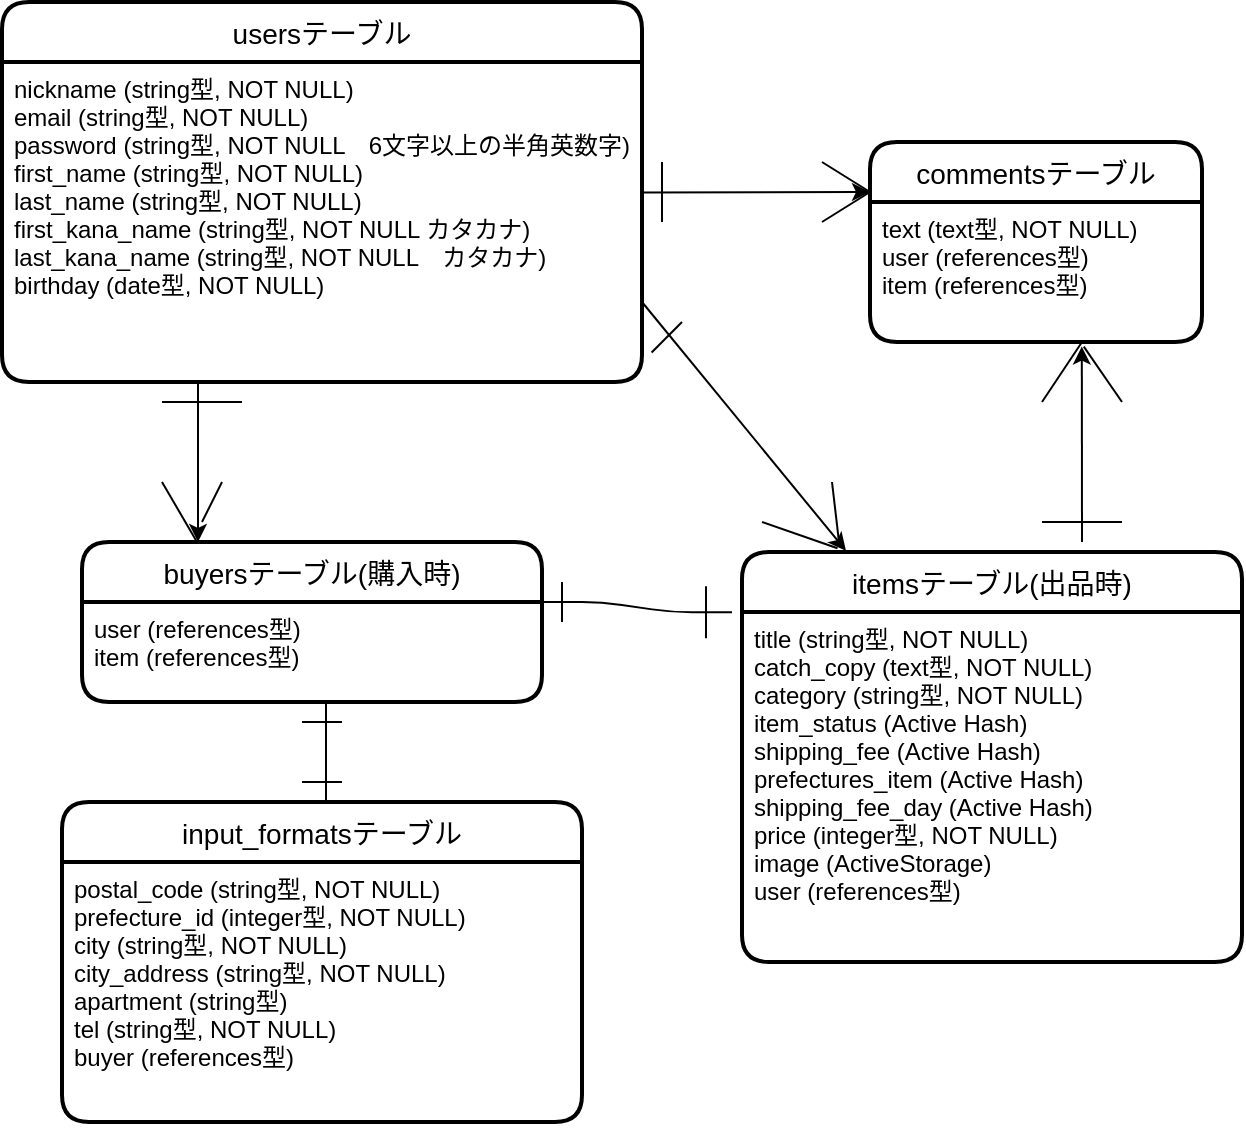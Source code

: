<mxfile version="13.6.5">
    <diagram id="F_J2YGQ-vtDL_Kj1OIUB" name="ページ1">
        <mxGraphModel dx="4271" dy="5077" grid="1" gridSize="10" guides="1" tooltips="1" connect="1" arrows="1" fold="1" page="1" pageScale="1" pageWidth="827" pageHeight="1169" math="0" shadow="0">
            <root>
                <mxCell id="0"/>
                <mxCell id="1" parent="0"/>
                <mxCell id="2" value="usersテーブル" style="swimlane;childLayout=stackLayout;horizontal=1;startSize=30;horizontalStack=0;rounded=1;fontSize=14;fontStyle=0;strokeWidth=2;resizeParent=0;resizeLast=1;shadow=0;dashed=0;align=center;" parent="1" vertex="1">
                    <mxGeometry x="-4100" y="-4640" width="320" height="190" as="geometry"/>
                </mxCell>
                <mxCell id="3" value="nickname (string型, NOT NULL)&#10;email (string型, NOT NULL)&#10;password (string型, NOT NULL　6文字以上の半角英数字)&#10;first_name (string型, NOT NULL)&#10;last_name (string型, NOT NULL)&#10;first_kana_name (string型, NOT NULL カタカナ)&#10;last_kana_name (string型, NOT NULL　カタカナ)&#10;birthday (date型, NOT NULL)" style="align=left;strokeColor=none;fillColor=none;spacingLeft=4;fontSize=12;verticalAlign=top;resizable=0;rotatable=0;part=1;" parent="2" vertex="1">
                    <mxGeometry y="30" width="320" height="160" as="geometry"/>
                </mxCell>
                <mxCell id="11" value="buyersテーブル(購入時)" style="swimlane;childLayout=stackLayout;horizontal=1;startSize=30;horizontalStack=0;rounded=1;fontSize=14;fontStyle=0;strokeWidth=2;resizeParent=0;resizeLast=1;shadow=0;dashed=0;align=center;" parent="1" vertex="1">
                    <mxGeometry x="-4060" y="-4370" width="230" height="80" as="geometry"/>
                </mxCell>
                <mxCell id="12" value="user (references型)&#10;item (references型)" style="align=left;strokeColor=none;fillColor=none;spacingLeft=4;fontSize=12;verticalAlign=top;resizable=0;rotatable=0;part=1;" parent="11" vertex="1">
                    <mxGeometry y="30" width="230" height="50" as="geometry"/>
                </mxCell>
                <mxCell id="13" style="edgeStyle=orthogonalEdgeStyle;rounded=0;orthogonalLoop=1;jettySize=auto;html=1;exitX=0.5;exitY=1;exitDx=0;exitDy=0;" parent="11" source="12" target="12" edge="1">
                    <mxGeometry relative="1" as="geometry"/>
                </mxCell>
                <mxCell id="16" style="edgeStyle=orthogonalEdgeStyle;rounded=0;orthogonalLoop=1;jettySize=auto;html=1;" parent="11" edge="1">
                    <mxGeometry relative="1" as="geometry">
                        <mxPoint x="115" y="30" as="targetPoint"/>
                        <mxPoint x="115" y="30" as="sourcePoint"/>
                    </mxGeometry>
                </mxCell>
                <mxCell id="4" value="itemsテーブル(出品時)" style="swimlane;childLayout=stackLayout;horizontal=1;startSize=30;horizontalStack=0;rounded=1;fontSize=14;fontStyle=0;strokeWidth=2;resizeParent=0;resizeLast=1;shadow=0;dashed=0;align=center;" parent="1" vertex="1">
                    <mxGeometry x="-3730" y="-4365" width="250" height="205" as="geometry"/>
                </mxCell>
                <mxCell id="5" value="title (string型, NOT NULL)&#10;catch_copy (text型, NOT NULL)&#10;category (string型, NOT NULL)&#10;item_status (Active Hash)&#10;shipping_fee (Active Hash)&#10;prefectures_item (Active Hash)&#10;shipping_fee_day (Active Hash)&#10;price (integer型, NOT NULL)&#10;image (ActiveStorage)&#10;user (references型)" style="align=left;strokeColor=none;fillColor=none;spacingLeft=4;fontSize=12;verticalAlign=top;resizable=0;rotatable=0;part=1;" parent="4" vertex="1">
                    <mxGeometry y="30" width="250" height="175" as="geometry"/>
                </mxCell>
                <mxCell id="9" style="edgeStyle=orthogonalEdgeStyle;rounded=0;orthogonalLoop=1;jettySize=auto;html=1;exitX=0.5;exitY=1;exitDx=0;exitDy=0;" parent="4" source="5" target="5" edge="1">
                    <mxGeometry relative="1" as="geometry"/>
                </mxCell>
                <mxCell id="7" value="commentsテーブル" style="swimlane;childLayout=stackLayout;horizontal=1;startSize=30;horizontalStack=0;rounded=1;fontSize=14;fontStyle=0;strokeWidth=2;resizeParent=0;resizeLast=1;shadow=0;dashed=0;align=center;" parent="1" vertex="1">
                    <mxGeometry x="-3666" y="-4570" width="166" height="100" as="geometry"/>
                </mxCell>
                <mxCell id="8" value="text (text型, NOT NULL)&#10;user (references型)&#10;item (references型)" style="align=left;strokeColor=none;fillColor=none;spacingLeft=4;fontSize=12;verticalAlign=top;resizable=0;rotatable=0;part=1;" parent="7" vertex="1">
                    <mxGeometry y="30" width="166" height="70" as="geometry"/>
                </mxCell>
                <mxCell id="31" value="" style="endArrow=classic;html=1;entryX=0.208;entryY=-0.003;entryDx=0;entryDy=0;entryPerimeter=0;exitX=1;exitY=0.75;exitDx=0;exitDy=0;" parent="1" source="3" target="4" edge="1">
                    <mxGeometry width="50" height="50" relative="1" as="geometry">
                        <mxPoint x="-3670" y="-4557" as="sourcePoint"/>
                        <mxPoint x="-3780" y="-4460" as="targetPoint"/>
                    </mxGeometry>
                </mxCell>
                <mxCell id="32" value="" style="endArrow=none;html=1;exitX=0.25;exitY=0;exitDx=0;exitDy=0;" parent="1" source="11" edge="1">
                    <mxGeometry width="50" height="50" relative="1" as="geometry">
                        <mxPoint x="-4000" y="-4380" as="sourcePoint"/>
                        <mxPoint x="-4020" y="-4400" as="targetPoint"/>
                    </mxGeometry>
                </mxCell>
                <mxCell id="33" value="" style="endArrow=none;html=1;" parent="1" edge="1">
                    <mxGeometry width="50" height="50" relative="1" as="geometry">
                        <mxPoint x="-3990" y="-4400" as="sourcePoint"/>
                        <mxPoint x="-4000" y="-4380" as="targetPoint"/>
                    </mxGeometry>
                </mxCell>
                <mxCell id="34" value="" style="endArrow=none;html=1;" parent="1" edge="1">
                    <mxGeometry width="50" height="50" relative="1" as="geometry">
                        <mxPoint x="-4020" y="-4440" as="sourcePoint"/>
                        <mxPoint x="-3980" y="-4440" as="targetPoint"/>
                    </mxGeometry>
                </mxCell>
                <mxCell id="35" value="" style="endArrow=classic;html=1;" parent="1" edge="1">
                    <mxGeometry width="50" height="50" relative="1" as="geometry">
                        <mxPoint x="-4002" y="-4449" as="sourcePoint"/>
                        <mxPoint x="-4002" y="-4370" as="targetPoint"/>
                    </mxGeometry>
                </mxCell>
                <mxCell id="36" value="" style="endArrow=classic;html=1;entryX=0;entryY=0.25;entryDx=0;entryDy=0;exitX=0.999;exitY=0.408;exitDx=0;exitDy=0;exitPerimeter=0;" parent="1" source="3" target="7" edge="1">
                    <mxGeometry width="50" height="50" relative="1" as="geometry">
                        <mxPoint x="-3830" y="-4410" as="sourcePoint"/>
                        <mxPoint x="-3780" y="-4460" as="targetPoint"/>
                    </mxGeometry>
                </mxCell>
                <mxCell id="43" value="" style="endArrow=none;html=1;entryX=0.195;entryY=-0.014;entryDx=0;entryDy=0;entryPerimeter=0;" parent="1" target="4" edge="1">
                    <mxGeometry width="50" height="50" relative="1" as="geometry">
                        <mxPoint x="-3685" y="-4400" as="sourcePoint"/>
                        <mxPoint x="-3790" y="-4240" as="targetPoint"/>
                    </mxGeometry>
                </mxCell>
                <mxCell id="44" value="" style="endArrow=none;html=1;entryX=0.191;entryY=-0.009;entryDx=0;entryDy=0;entryPerimeter=0;" parent="1" target="4" edge="1">
                    <mxGeometry width="50" height="50" relative="1" as="geometry">
                        <mxPoint x="-3720" y="-4380" as="sourcePoint"/>
                        <mxPoint x="-3780" y="-4230" as="targetPoint"/>
                    </mxGeometry>
                </mxCell>
                <mxCell id="45" value="" style="endArrow=none;html=1;entryX=0.644;entryY=1.033;entryDx=0;entryDy=0;entryPerimeter=0;" parent="1" target="8" edge="1">
                    <mxGeometry width="50" height="50" relative="1" as="geometry">
                        <mxPoint x="-3540" y="-4440" as="sourcePoint"/>
                        <mxPoint x="-3770" y="-4220" as="targetPoint"/>
                    </mxGeometry>
                </mxCell>
                <mxCell id="46" value="" style="endArrow=none;html=1;" parent="1" edge="1">
                    <mxGeometry width="50" height="50" relative="1" as="geometry">
                        <mxPoint x="-3540" y="-4380" as="sourcePoint"/>
                        <mxPoint x="-3580" y="-4380" as="targetPoint"/>
                    </mxGeometry>
                </mxCell>
                <mxCell id="47" value="" style="endArrow=none;html=1;entryX=0;entryY=0.25;entryDx=0;entryDy=0;" parent="1" target="7" edge="1">
                    <mxGeometry width="50" height="50" relative="1" as="geometry">
                        <mxPoint x="-3690" y="-4560" as="sourcePoint"/>
                        <mxPoint x="-3750" y="-4200" as="targetPoint"/>
                    </mxGeometry>
                </mxCell>
                <mxCell id="48" value="" style="endArrow=none;html=1;entryX=0;entryY=0.25;entryDx=0;entryDy=0;" parent="1" target="7" edge="1">
                    <mxGeometry width="50" height="50" relative="1" as="geometry">
                        <mxPoint x="-3690" y="-4530" as="sourcePoint"/>
                        <mxPoint x="-3740" y="-4190" as="targetPoint"/>
                    </mxGeometry>
                </mxCell>
                <mxCell id="49" value="" style="endArrow=none;html=1;" parent="1" edge="1">
                    <mxGeometry width="50" height="50" relative="1" as="geometry">
                        <mxPoint x="-3770" y="-4530" as="sourcePoint"/>
                        <mxPoint x="-3770" y="-4560" as="targetPoint"/>
                    </mxGeometry>
                </mxCell>
                <mxCell id="50" value="" style="endArrow=none;html=1;exitX=1.015;exitY=0.908;exitDx=0;exitDy=0;exitPerimeter=0;" parent="1" source="3" edge="1">
                    <mxGeometry width="50" height="50" relative="1" as="geometry">
                        <mxPoint x="-3720" y="-4140" as="sourcePoint"/>
                        <mxPoint x="-3760" y="-4480" as="targetPoint"/>
                    </mxGeometry>
                </mxCell>
                <mxCell id="51" value="" style="endArrow=none;html=1;" parent="1" edge="1">
                    <mxGeometry width="50" height="50" relative="1" as="geometry">
                        <mxPoint x="-3560" y="-4470" as="sourcePoint"/>
                        <mxPoint x="-3580" y="-4440" as="targetPoint"/>
                    </mxGeometry>
                </mxCell>
                <mxCell id="52" value="" style="endArrow=classic;html=1;entryX=0.638;entryY=1.033;entryDx=0;entryDy=0;entryPerimeter=0;" parent="1" target="8" edge="1">
                    <mxGeometry width="50" height="50" relative="1" as="geometry">
                        <mxPoint x="-3560" y="-4370" as="sourcePoint"/>
                        <mxPoint x="-3780" y="-4460" as="targetPoint"/>
                    </mxGeometry>
                </mxCell>
                <mxCell id="53" value="input_formatsテーブル" style="swimlane;childLayout=stackLayout;horizontal=1;startSize=30;horizontalStack=0;rounded=1;fontSize=14;fontStyle=0;strokeWidth=2;resizeParent=0;resizeLast=1;shadow=0;dashed=0;align=center;" parent="1" vertex="1">
                    <mxGeometry x="-4070" y="-4240" width="260" height="160" as="geometry"/>
                </mxCell>
                <mxCell id="54" value="postal_code (string型, NOT NULL)&#10;prefecture_id (integer型, NOT NULL)&#10;city (string型, NOT NULL)&#10;city_address (string型, NOT NULL)&#10;apartment (string型)&#10;tel (string型, NOT NULL)&#10;buyer (references型)" style="align=left;strokeColor=none;fillColor=none;spacingLeft=4;fontSize=12;verticalAlign=top;resizable=0;rotatable=0;part=1;" parent="53" vertex="1">
                    <mxGeometry y="30" width="260" height="130" as="geometry"/>
                </mxCell>
                <mxCell id="55" style="edgeStyle=orthogonalEdgeStyle;rounded=0;orthogonalLoop=1;jettySize=auto;html=1;exitX=0.5;exitY=1;exitDx=0;exitDy=0;" parent="53" source="54" target="54" edge="1">
                    <mxGeometry relative="1" as="geometry"/>
                </mxCell>
                <mxCell id="56" style="edgeStyle=orthogonalEdgeStyle;rounded=0;orthogonalLoop=1;jettySize=auto;html=1;" parent="53" edge="1">
                    <mxGeometry relative="1" as="geometry">
                        <mxPoint x="115" y="30" as="targetPoint"/>
                        <mxPoint x="115" y="30" as="sourcePoint"/>
                    </mxGeometry>
                </mxCell>
                <mxCell id="59" value="" style="edgeStyle=entityRelationEdgeStyle;fontSize=12;html=1;endArrow=ERone;endFill=1;entryX=-0.02;entryY=0.147;entryDx=0;entryDy=0;entryPerimeter=0;exitX=1;exitY=0;exitDx=0;exitDy=0;endSize=24;startSize=16;" parent="1" source="12" target="4" edge="1">
                    <mxGeometry width="100" height="100" relative="1" as="geometry">
                        <mxPoint x="-3930" y="-4290" as="sourcePoint"/>
                        <mxPoint x="-3830" y="-4390" as="targetPoint"/>
                    </mxGeometry>
                </mxCell>
                <mxCell id="60" value="" style="endArrow=none;html=1;" parent="1" edge="1">
                    <mxGeometry width="50" height="50" relative="1" as="geometry">
                        <mxPoint x="-3820" y="-4330" as="sourcePoint"/>
                        <mxPoint x="-3820" y="-4350" as="targetPoint"/>
                    </mxGeometry>
                </mxCell>
                <mxCell id="61" value="" style="endArrow=none;html=1;" parent="1" edge="1">
                    <mxGeometry width="50" height="50" relative="1" as="geometry">
                        <mxPoint x="-3938" y="-4240" as="sourcePoint"/>
                        <mxPoint x="-3938" y="-4289" as="targetPoint"/>
                    </mxGeometry>
                </mxCell>
                <mxCell id="63" value="" style="endArrow=none;html=1;" parent="1" edge="1">
                    <mxGeometry width="50" height="50" relative="1" as="geometry">
                        <mxPoint x="-3950" y="-4280" as="sourcePoint"/>
                        <mxPoint x="-3930" y="-4280" as="targetPoint"/>
                    </mxGeometry>
                </mxCell>
                <mxCell id="64" value="" style="endArrow=none;html=1;" parent="1" edge="1">
                    <mxGeometry width="50" height="50" relative="1" as="geometry">
                        <mxPoint x="-3950" y="-4250" as="sourcePoint"/>
                        <mxPoint x="-3930" y="-4250" as="targetPoint"/>
                    </mxGeometry>
                </mxCell>
            </root>
        </mxGraphModel>
    </diagram>
</mxfile>